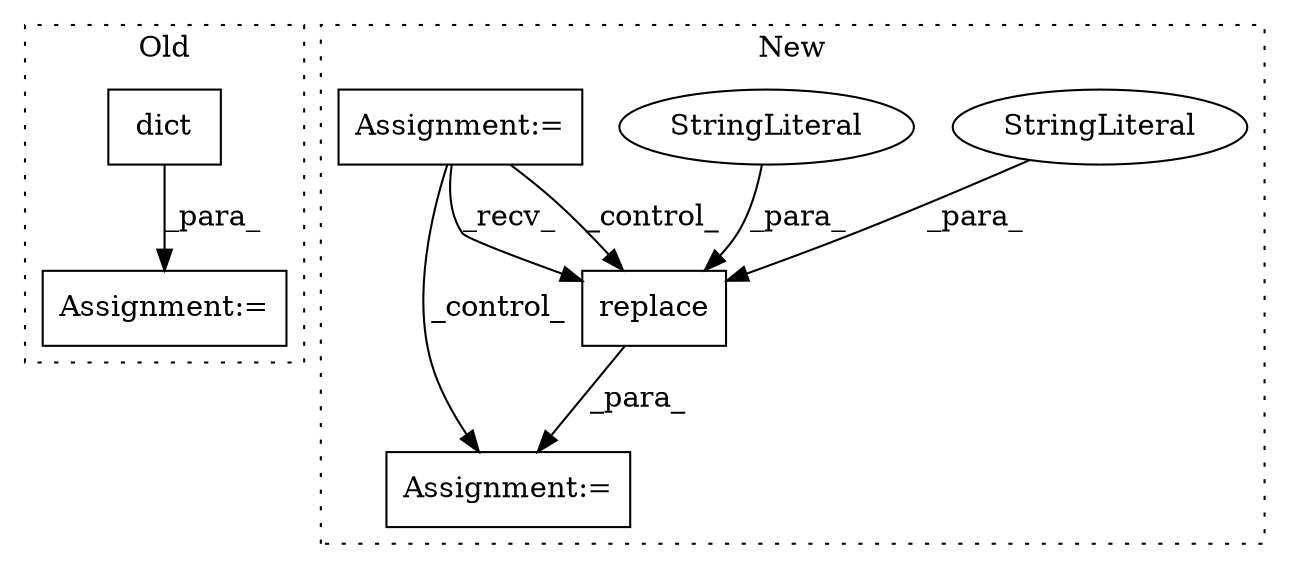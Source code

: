 digraph G {
subgraph cluster0 {
1 [label="dict" a="32" s="2907,3065" l="27,-12" shape="box"];
6 [label="Assignment:=" a="7" s="2906" l="1" shape="box"];
label = "Old";
style="dotted";
}
subgraph cluster1 {
2 [label="replace" a="32" s="2095,2114" l="8,1" shape="box"];
3 [label="StringLiteral" a="45" s="2103" l="3" shape="ellipse"];
4 [label="StringLiteral" a="45" s="2107" l="7" shape="ellipse"];
5 [label="Assignment:=" a="7" s="2084" l="1" shape="box"];
7 [label="Assignment:=" a="7" s="875" l="1" shape="box"];
label = "New";
style="dotted";
}
1 -> 6 [label="_para_"];
2 -> 5 [label="_para_"];
3 -> 2 [label="_para_"];
4 -> 2 [label="_para_"];
7 -> 2 [label="_recv_"];
7 -> 2 [label="_control_"];
7 -> 5 [label="_control_"];
}